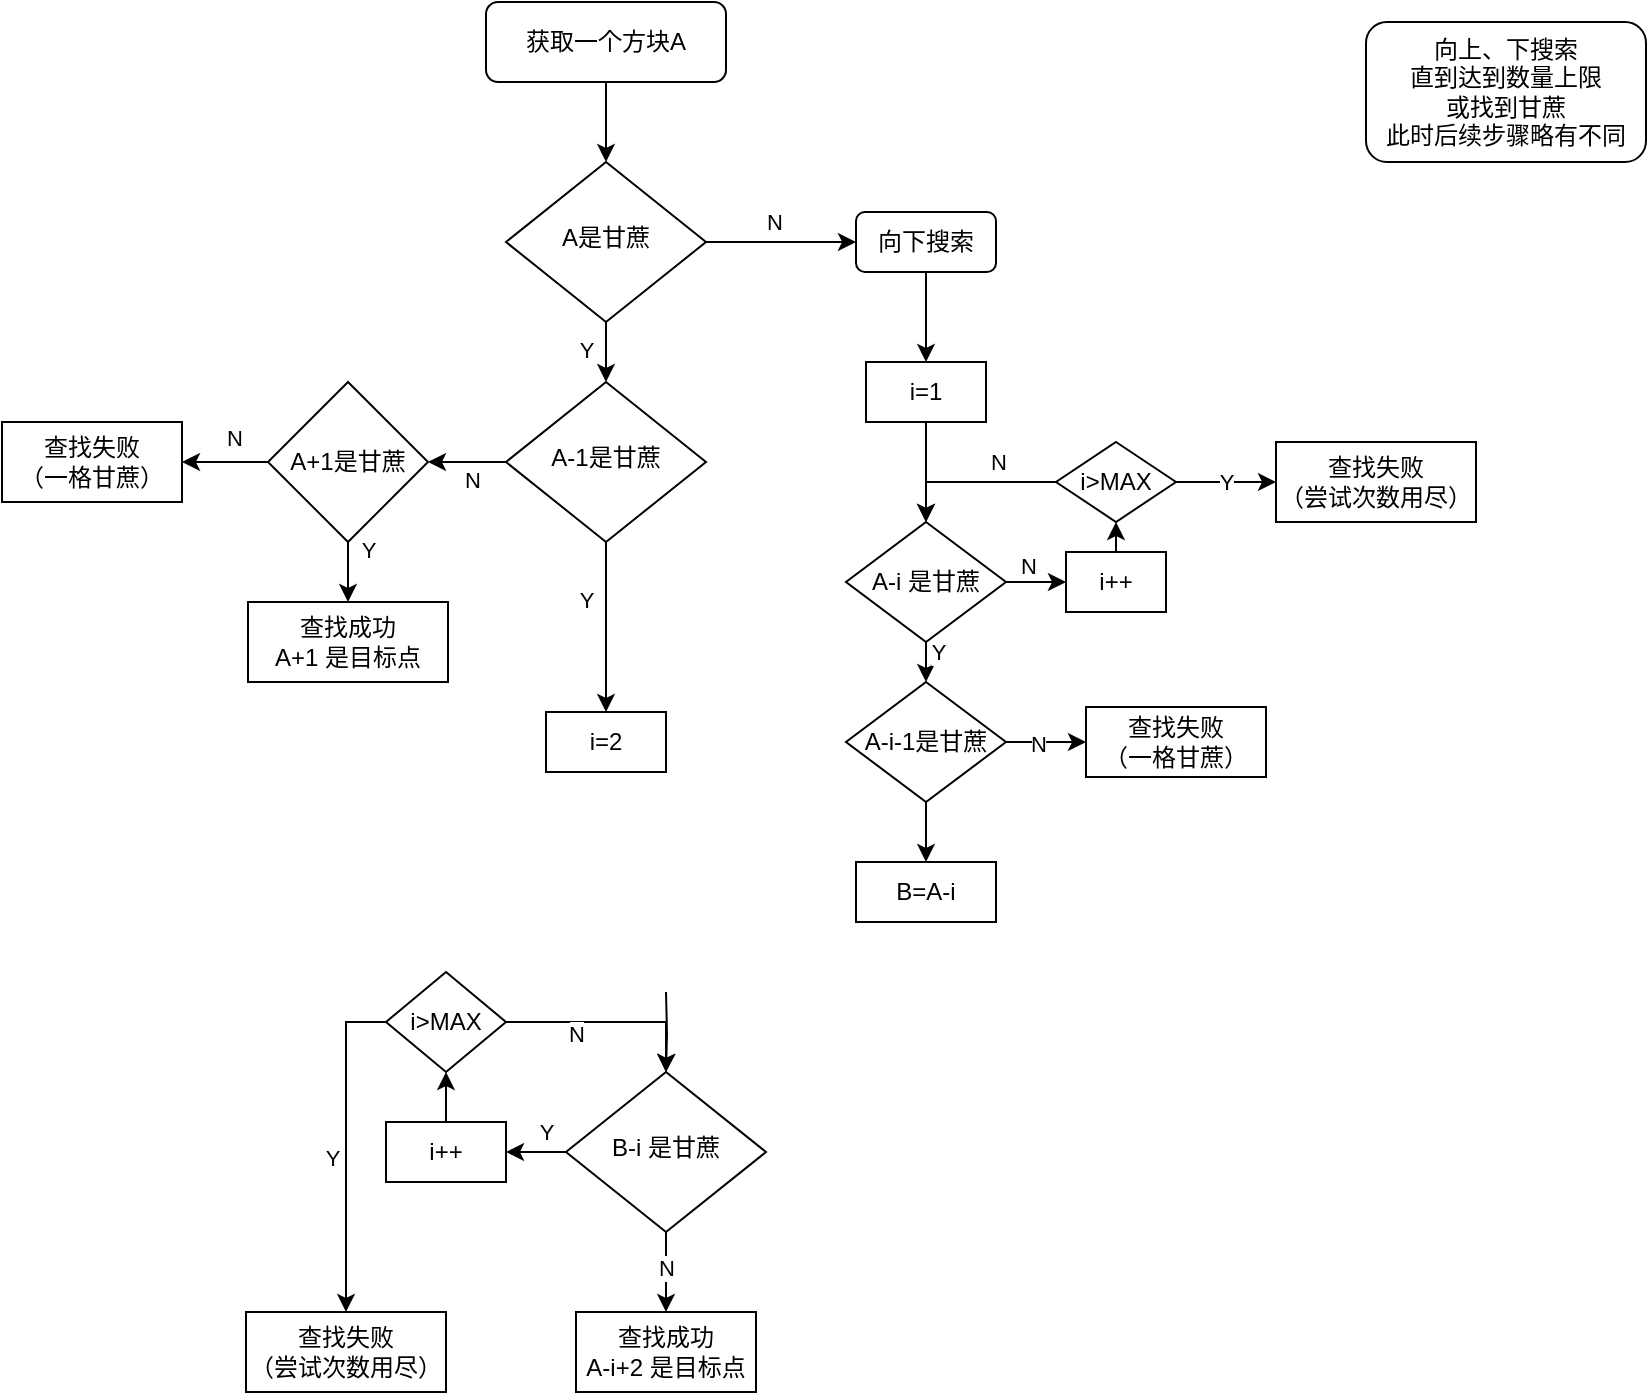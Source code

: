 <mxfile version="23.1.7" type="device">
  <diagram id="C5RBs43oDa-KdzZeNtuy" name="Page-1">
    <mxGraphModel dx="2328" dy="713" grid="1" gridSize="10" guides="1" tooltips="1" connect="1" arrows="1" fold="1" page="1" pageScale="1" pageWidth="827" pageHeight="1169" math="0" shadow="0">
      <root>
        <mxCell id="WIyWlLk6GJQsqaUBKTNV-0" />
        <mxCell id="WIyWlLk6GJQsqaUBKTNV-1" parent="WIyWlLk6GJQsqaUBKTNV-0" />
        <mxCell id="e0dx5jpis1Qvi4Yzzf-h-21" style="edgeStyle=orthogonalEdgeStyle;rounded=0;orthogonalLoop=1;jettySize=auto;html=1;exitX=0.5;exitY=1;exitDx=0;exitDy=0;entryX=0.5;entryY=0;entryDx=0;entryDy=0;" edge="1" parent="WIyWlLk6GJQsqaUBKTNV-1" source="WIyWlLk6GJQsqaUBKTNV-3" target="WIyWlLk6GJQsqaUBKTNV-6">
          <mxGeometry relative="1" as="geometry" />
        </mxCell>
        <mxCell id="WIyWlLk6GJQsqaUBKTNV-3" value="获取一个方块A" style="rounded=1;whiteSpace=wrap;html=1;fontSize=12;glass=0;strokeWidth=1;shadow=0;" parent="WIyWlLk6GJQsqaUBKTNV-1" vertex="1">
          <mxGeometry x="160" y="100" width="120" height="40" as="geometry" />
        </mxCell>
        <mxCell id="e0dx5jpis1Qvi4Yzzf-h-19" style="edgeStyle=orthogonalEdgeStyle;rounded=0;orthogonalLoop=1;jettySize=auto;html=1;exitX=0.5;exitY=1;exitDx=0;exitDy=0;entryX=0.5;entryY=0;entryDx=0;entryDy=0;" edge="1" parent="WIyWlLk6GJQsqaUBKTNV-1" source="WIyWlLk6GJQsqaUBKTNV-6" target="WIyWlLk6GJQsqaUBKTNV-10">
          <mxGeometry relative="1" as="geometry" />
        </mxCell>
        <mxCell id="e0dx5jpis1Qvi4Yzzf-h-20" value="Y" style="edgeLabel;html=1;align=center;verticalAlign=middle;resizable=0;points=[];" vertex="1" connectable="0" parent="e0dx5jpis1Qvi4Yzzf-h-19">
          <mxGeometry x="-0.457" y="3" relative="1" as="geometry">
            <mxPoint x="-13" y="6" as="offset" />
          </mxGeometry>
        </mxCell>
        <mxCell id="e0dx5jpis1Qvi4Yzzf-h-22" style="edgeStyle=orthogonalEdgeStyle;rounded=0;orthogonalLoop=1;jettySize=auto;html=1;exitX=1;exitY=0.5;exitDx=0;exitDy=0;entryX=0;entryY=0.5;entryDx=0;entryDy=0;" edge="1" parent="WIyWlLk6GJQsqaUBKTNV-1" source="WIyWlLk6GJQsqaUBKTNV-6" target="e0dx5jpis1Qvi4Yzzf-h-41">
          <mxGeometry relative="1" as="geometry">
            <mxPoint x="530" y="220" as="targetPoint" />
          </mxGeometry>
        </mxCell>
        <mxCell id="e0dx5jpis1Qvi4Yzzf-h-23" value="N" style="edgeLabel;html=1;align=center;verticalAlign=middle;resizable=0;points=[];" vertex="1" connectable="0" parent="e0dx5jpis1Qvi4Yzzf-h-22">
          <mxGeometry x="-0.106" y="1" relative="1" as="geometry">
            <mxPoint y="-9" as="offset" />
          </mxGeometry>
        </mxCell>
        <mxCell id="WIyWlLk6GJQsqaUBKTNV-6" value="A是甘蔗" style="rhombus;whiteSpace=wrap;html=1;shadow=0;fontFamily=Helvetica;fontSize=12;align=center;strokeWidth=1;spacing=6;spacingTop=-4;" parent="WIyWlLk6GJQsqaUBKTNV-1" vertex="1">
          <mxGeometry x="170" y="180" width="100" height="80" as="geometry" />
        </mxCell>
        <mxCell id="e0dx5jpis1Qvi4Yzzf-h-5" style="edgeStyle=orthogonalEdgeStyle;rounded=0;orthogonalLoop=1;jettySize=auto;html=1;exitX=0;exitY=0.5;exitDx=0;exitDy=0;" edge="1" parent="WIyWlLk6GJQsqaUBKTNV-1" source="WIyWlLk6GJQsqaUBKTNV-10" target="e0dx5jpis1Qvi4Yzzf-h-7">
          <mxGeometry relative="1" as="geometry">
            <mxPoint x="340" y="330" as="targetPoint" />
          </mxGeometry>
        </mxCell>
        <mxCell id="e0dx5jpis1Qvi4Yzzf-h-6" value="N" style="edgeLabel;html=1;align=center;verticalAlign=middle;resizable=0;points=[];" vertex="1" connectable="0" parent="e0dx5jpis1Qvi4Yzzf-h-5">
          <mxGeometry x="-0.174" y="9" relative="1" as="geometry">
            <mxPoint as="offset" />
          </mxGeometry>
        </mxCell>
        <mxCell id="e0dx5jpis1Qvi4Yzzf-h-28" value="Y" style="edgeStyle=orthogonalEdgeStyle;rounded=0;orthogonalLoop=1;jettySize=auto;html=1;exitX=0.5;exitY=1;exitDx=0;exitDy=0;entryX=0.5;entryY=0;entryDx=0;entryDy=0;" edge="1" parent="WIyWlLk6GJQsqaUBKTNV-1" source="WIyWlLk6GJQsqaUBKTNV-10" target="e0dx5jpis1Qvi4Yzzf-h-27">
          <mxGeometry x="-0.333" y="-10" relative="1" as="geometry">
            <mxPoint as="offset" />
          </mxGeometry>
        </mxCell>
        <mxCell id="WIyWlLk6GJQsqaUBKTNV-10" value="A-1是甘蔗" style="rhombus;whiteSpace=wrap;html=1;shadow=0;fontFamily=Helvetica;fontSize=12;align=center;strokeWidth=1;spacing=6;spacingTop=-4;" parent="WIyWlLk6GJQsqaUBKTNV-1" vertex="1">
          <mxGeometry x="170" y="290" width="100" height="80" as="geometry" />
        </mxCell>
        <mxCell id="e0dx5jpis1Qvi4Yzzf-h-2" style="edgeStyle=orthogonalEdgeStyle;rounded=0;orthogonalLoop=1;jettySize=auto;html=1;exitX=0.5;exitY=1;exitDx=0;exitDy=0;" edge="1" parent="WIyWlLk6GJQsqaUBKTNV-1" source="e0dx5jpis1Qvi4Yzzf-h-0" target="e0dx5jpis1Qvi4Yzzf-h-3">
          <mxGeometry relative="1" as="geometry">
            <mxPoint x="360" y="625" as="targetPoint" />
            <mxPoint x="250" y="675" as="sourcePoint" />
          </mxGeometry>
        </mxCell>
        <mxCell id="e0dx5jpis1Qvi4Yzzf-h-4" value="N" style="edgeLabel;html=1;align=center;verticalAlign=middle;resizable=0;points=[];" vertex="1" connectable="0" parent="e0dx5jpis1Qvi4Yzzf-h-2">
          <mxGeometry x="-0.126" y="1" relative="1" as="geometry">
            <mxPoint x="-1" as="offset" />
          </mxGeometry>
        </mxCell>
        <mxCell id="e0dx5jpis1Qvi4Yzzf-h-15" style="edgeStyle=orthogonalEdgeStyle;rounded=0;orthogonalLoop=1;jettySize=auto;html=1;exitX=0;exitY=0.5;exitDx=0;exitDy=0;entryX=1;entryY=0.5;entryDx=0;entryDy=0;" edge="1" parent="WIyWlLk6GJQsqaUBKTNV-1" source="e0dx5jpis1Qvi4Yzzf-h-0" target="e0dx5jpis1Qvi4Yzzf-h-33">
          <mxGeometry relative="1" as="geometry">
            <mxPoint x="150" y="685" as="targetPoint" />
          </mxGeometry>
        </mxCell>
        <mxCell id="e0dx5jpis1Qvi4Yzzf-h-16" value="Y" style="edgeLabel;html=1;align=center;verticalAlign=middle;resizable=0;points=[];" vertex="1" connectable="0" parent="e0dx5jpis1Qvi4Yzzf-h-15">
          <mxGeometry x="-0.337" relative="1" as="geometry">
            <mxPoint y="-10" as="offset" />
          </mxGeometry>
        </mxCell>
        <mxCell id="e0dx5jpis1Qvi4Yzzf-h-0" value="B-i 是甘蔗" style="rhombus;whiteSpace=wrap;html=1;shadow=0;fontFamily=Helvetica;fontSize=12;align=center;strokeWidth=1;spacing=6;spacingTop=-4;" vertex="1" parent="WIyWlLk6GJQsqaUBKTNV-1">
          <mxGeometry x="200" y="635" width="100" height="80" as="geometry" />
        </mxCell>
        <mxCell id="e0dx5jpis1Qvi4Yzzf-h-3" value="查找成功&lt;br&gt;A-i+2 是目标点" style="rounded=0;whiteSpace=wrap;html=1;" vertex="1" parent="WIyWlLk6GJQsqaUBKTNV-1">
          <mxGeometry x="205" y="755" width="90" height="40" as="geometry" />
        </mxCell>
        <mxCell id="e0dx5jpis1Qvi4Yzzf-h-9" style="edgeStyle=orthogonalEdgeStyle;rounded=0;orthogonalLoop=1;jettySize=auto;html=1;exitX=0.5;exitY=1;exitDx=0;exitDy=0;entryX=0.5;entryY=0;entryDx=0;entryDy=0;" edge="1" parent="WIyWlLk6GJQsqaUBKTNV-1" source="e0dx5jpis1Qvi4Yzzf-h-7" target="e0dx5jpis1Qvi4Yzzf-h-24">
          <mxGeometry relative="1" as="geometry" />
        </mxCell>
        <mxCell id="e0dx5jpis1Qvi4Yzzf-h-10" value="Y" style="edgeLabel;html=1;align=center;verticalAlign=middle;resizable=0;points=[];" vertex="1" connectable="0" parent="e0dx5jpis1Qvi4Yzzf-h-9">
          <mxGeometry x="-0.431" relative="1" as="geometry">
            <mxPoint x="10" y="-5" as="offset" />
          </mxGeometry>
        </mxCell>
        <mxCell id="e0dx5jpis1Qvi4Yzzf-h-11" style="edgeStyle=orthogonalEdgeStyle;rounded=0;orthogonalLoop=1;jettySize=auto;html=1;exitX=0;exitY=0.5;exitDx=0;exitDy=0;entryX=1;entryY=0.5;entryDx=0;entryDy=0;" edge="1" parent="WIyWlLk6GJQsqaUBKTNV-1" source="e0dx5jpis1Qvi4Yzzf-h-7" target="e0dx5jpis1Qvi4Yzzf-h-13">
          <mxGeometry relative="1" as="geometry">
            <mxPoint x="201" y="330" as="targetPoint" />
          </mxGeometry>
        </mxCell>
        <mxCell id="e0dx5jpis1Qvi4Yzzf-h-12" value="N" style="edgeLabel;html=1;align=center;verticalAlign=middle;resizable=0;points=[];" vertex="1" connectable="0" parent="e0dx5jpis1Qvi4Yzzf-h-11">
          <mxGeometry x="-0.203" y="-1" relative="1" as="geometry">
            <mxPoint y="-11" as="offset" />
          </mxGeometry>
        </mxCell>
        <mxCell id="e0dx5jpis1Qvi4Yzzf-h-7" value="A+1是甘蔗" style="rhombus;whiteSpace=wrap;html=1;" vertex="1" parent="WIyWlLk6GJQsqaUBKTNV-1">
          <mxGeometry x="51" y="290" width="80" height="80" as="geometry" />
        </mxCell>
        <mxCell id="e0dx5jpis1Qvi4Yzzf-h-13" value="查找失败&lt;br&gt;（一格甘蔗）" style="rounded=0;whiteSpace=wrap;html=1;" vertex="1" parent="WIyWlLk6GJQsqaUBKTNV-1">
          <mxGeometry x="-82" y="310" width="90" height="40" as="geometry" />
        </mxCell>
        <mxCell id="e0dx5jpis1Qvi4Yzzf-h-18" value="向上、下搜索&lt;br&gt;直到达到数量上限&lt;br&gt;或找到甘蔗&lt;br&gt;此时后续步骤略有不同" style="rounded=1;whiteSpace=wrap;html=1;" vertex="1" parent="WIyWlLk6GJQsqaUBKTNV-1">
          <mxGeometry x="600" y="110" width="140" height="70" as="geometry" />
        </mxCell>
        <mxCell id="e0dx5jpis1Qvi4Yzzf-h-24" value="查找成功&lt;br&gt;A+1 是目标点" style="rounded=0;whiteSpace=wrap;html=1;" vertex="1" parent="WIyWlLk6GJQsqaUBKTNV-1">
          <mxGeometry x="41" y="400" width="100" height="40" as="geometry" />
        </mxCell>
        <mxCell id="e0dx5jpis1Qvi4Yzzf-h-31" style="edgeStyle=orthogonalEdgeStyle;rounded=0;orthogonalLoop=1;jettySize=auto;html=1;exitX=0.5;exitY=1;exitDx=0;exitDy=0;entryX=0.5;entryY=0;entryDx=0;entryDy=0;" edge="1" parent="WIyWlLk6GJQsqaUBKTNV-1" target="e0dx5jpis1Qvi4Yzzf-h-0">
          <mxGeometry relative="1" as="geometry">
            <mxPoint x="250" y="595" as="sourcePoint" />
          </mxGeometry>
        </mxCell>
        <mxCell id="e0dx5jpis1Qvi4Yzzf-h-27" value="i=2" style="rounded=0;whiteSpace=wrap;html=1;" vertex="1" parent="WIyWlLk6GJQsqaUBKTNV-1">
          <mxGeometry x="190" y="455" width="60" height="30" as="geometry" />
        </mxCell>
        <mxCell id="e0dx5jpis1Qvi4Yzzf-h-35" style="edgeStyle=orthogonalEdgeStyle;rounded=0;orthogonalLoop=1;jettySize=auto;html=1;exitX=0.5;exitY=0;exitDx=0;exitDy=0;entryX=0.5;entryY=1;entryDx=0;entryDy=0;" edge="1" parent="WIyWlLk6GJQsqaUBKTNV-1" source="e0dx5jpis1Qvi4Yzzf-h-33" target="e0dx5jpis1Qvi4Yzzf-h-42">
          <mxGeometry relative="1" as="geometry" />
        </mxCell>
        <mxCell id="e0dx5jpis1Qvi4Yzzf-h-33" value="i++" style="rounded=0;whiteSpace=wrap;html=1;" vertex="1" parent="WIyWlLk6GJQsqaUBKTNV-1">
          <mxGeometry x="110" y="660" width="60" height="30" as="geometry" />
        </mxCell>
        <mxCell id="e0dx5jpis1Qvi4Yzzf-h-49" style="edgeStyle=orthogonalEdgeStyle;rounded=0;orthogonalLoop=1;jettySize=auto;html=1;exitX=0.5;exitY=1;exitDx=0;exitDy=0;entryX=0.5;entryY=0;entryDx=0;entryDy=0;" edge="1" parent="WIyWlLk6GJQsqaUBKTNV-1" source="e0dx5jpis1Qvi4Yzzf-h-36" target="e0dx5jpis1Qvi4Yzzf-h-50">
          <mxGeometry relative="1" as="geometry">
            <mxPoint x="380" y="355" as="targetPoint" />
          </mxGeometry>
        </mxCell>
        <mxCell id="e0dx5jpis1Qvi4Yzzf-h-36" value="i=1" style="whiteSpace=wrap;html=1;" vertex="1" parent="WIyWlLk6GJQsqaUBKTNV-1">
          <mxGeometry x="350" y="280" width="60" height="30" as="geometry" />
        </mxCell>
        <mxCell id="e0dx5jpis1Qvi4Yzzf-h-48" style="edgeStyle=orthogonalEdgeStyle;rounded=0;orthogonalLoop=1;jettySize=auto;html=1;exitX=0.5;exitY=1;exitDx=0;exitDy=0;entryX=0.5;entryY=0;entryDx=0;entryDy=0;" edge="1" parent="WIyWlLk6GJQsqaUBKTNV-1" source="e0dx5jpis1Qvi4Yzzf-h-41" target="e0dx5jpis1Qvi4Yzzf-h-36">
          <mxGeometry relative="1" as="geometry" />
        </mxCell>
        <mxCell id="e0dx5jpis1Qvi4Yzzf-h-41" value="向下搜索" style="rounded=1;whiteSpace=wrap;html=1;" vertex="1" parent="WIyWlLk6GJQsqaUBKTNV-1">
          <mxGeometry x="345" y="205" width="70" height="30" as="geometry" />
        </mxCell>
        <mxCell id="e0dx5jpis1Qvi4Yzzf-h-43" style="edgeStyle=orthogonalEdgeStyle;rounded=0;orthogonalLoop=1;jettySize=auto;html=1;exitX=1;exitY=0.5;exitDx=0;exitDy=0;entryX=0.5;entryY=0;entryDx=0;entryDy=0;" edge="1" parent="WIyWlLk6GJQsqaUBKTNV-1" source="e0dx5jpis1Qvi4Yzzf-h-42" target="e0dx5jpis1Qvi4Yzzf-h-0">
          <mxGeometry relative="1" as="geometry" />
        </mxCell>
        <mxCell id="e0dx5jpis1Qvi4Yzzf-h-44" value="N" style="edgeLabel;html=1;align=center;verticalAlign=middle;resizable=0;points=[];" vertex="1" connectable="0" parent="e0dx5jpis1Qvi4Yzzf-h-43">
          <mxGeometry x="-0.341" y="-4" relative="1" as="geometry">
            <mxPoint y="2" as="offset" />
          </mxGeometry>
        </mxCell>
        <mxCell id="e0dx5jpis1Qvi4Yzzf-h-45" style="edgeStyle=orthogonalEdgeStyle;rounded=0;orthogonalLoop=1;jettySize=auto;html=1;exitX=0;exitY=0.5;exitDx=0;exitDy=0;entryX=0.5;entryY=0;entryDx=0;entryDy=0;" edge="1" parent="WIyWlLk6GJQsqaUBKTNV-1" source="e0dx5jpis1Qvi4Yzzf-h-42" target="e0dx5jpis1Qvi4Yzzf-h-46">
          <mxGeometry relative="1" as="geometry">
            <mxPoint x="80" y="765" as="targetPoint" />
          </mxGeometry>
        </mxCell>
        <mxCell id="e0dx5jpis1Qvi4Yzzf-h-47" value="Y" style="edgeLabel;html=1;align=center;verticalAlign=middle;resizable=0;points=[];" vertex="1" connectable="0" parent="e0dx5jpis1Qvi4Yzzf-h-45">
          <mxGeometry x="-0.004" y="-3" relative="1" as="geometry">
            <mxPoint x="-4" y="6" as="offset" />
          </mxGeometry>
        </mxCell>
        <mxCell id="e0dx5jpis1Qvi4Yzzf-h-42" value="i&amp;gt;MAX" style="rhombus;whiteSpace=wrap;html=1;" vertex="1" parent="WIyWlLk6GJQsqaUBKTNV-1">
          <mxGeometry x="110" y="585" width="60" height="50" as="geometry" />
        </mxCell>
        <mxCell id="e0dx5jpis1Qvi4Yzzf-h-46" value="查找失败&lt;br style=&quot;border-color: var(--border-color);&quot;&gt;（尝试次数用尽）" style="rounded=0;whiteSpace=wrap;html=1;" vertex="1" parent="WIyWlLk6GJQsqaUBKTNV-1">
          <mxGeometry x="40" y="755" width="100" height="40" as="geometry" />
        </mxCell>
        <mxCell id="e0dx5jpis1Qvi4Yzzf-h-51" style="edgeStyle=orthogonalEdgeStyle;rounded=0;orthogonalLoop=1;jettySize=auto;html=1;exitX=0.5;exitY=1;exitDx=0;exitDy=0;entryX=0.5;entryY=0;entryDx=0;entryDy=0;" edge="1" parent="WIyWlLk6GJQsqaUBKTNV-1" target="e0dx5jpis1Qvi4Yzzf-h-65">
          <mxGeometry relative="1" as="geometry">
            <mxPoint x="380" y="445" as="targetPoint" />
            <mxPoint x="380" y="415" as="sourcePoint" />
          </mxGeometry>
        </mxCell>
        <mxCell id="e0dx5jpis1Qvi4Yzzf-h-52" value="Y" style="edgeLabel;html=1;align=center;verticalAlign=middle;resizable=0;points=[];" vertex="1" connectable="0" parent="e0dx5jpis1Qvi4Yzzf-h-51">
          <mxGeometry x="-0.109" y="-1" relative="1" as="geometry">
            <mxPoint x="7" y="-1" as="offset" />
          </mxGeometry>
        </mxCell>
        <mxCell id="e0dx5jpis1Qvi4Yzzf-h-53" style="edgeStyle=orthogonalEdgeStyle;rounded=0;orthogonalLoop=1;jettySize=auto;html=1;exitX=1;exitY=0.5;exitDx=0;exitDy=0;entryX=0;entryY=0.5;entryDx=0;entryDy=0;" edge="1" parent="WIyWlLk6GJQsqaUBKTNV-1" source="e0dx5jpis1Qvi4Yzzf-h-50" target="e0dx5jpis1Qvi4Yzzf-h-54">
          <mxGeometry relative="1" as="geometry">
            <mxPoint x="460" y="385" as="targetPoint" />
            <mxPoint x="420" y="385" as="sourcePoint" />
          </mxGeometry>
        </mxCell>
        <mxCell id="e0dx5jpis1Qvi4Yzzf-h-56" value="N" style="edgeLabel;html=1;align=center;verticalAlign=middle;resizable=0;points=[];" vertex="1" connectable="0" parent="e0dx5jpis1Qvi4Yzzf-h-53">
          <mxGeometry x="-0.184" y="3" relative="1" as="geometry">
            <mxPoint x="-1" y="-5" as="offset" />
          </mxGeometry>
        </mxCell>
        <mxCell id="e0dx5jpis1Qvi4Yzzf-h-50" value="A-i 是甘蔗" style="rhombus;whiteSpace=wrap;html=1;" vertex="1" parent="WIyWlLk6GJQsqaUBKTNV-1">
          <mxGeometry x="340" y="360" width="80" height="60" as="geometry" />
        </mxCell>
        <mxCell id="e0dx5jpis1Qvi4Yzzf-h-58" style="edgeStyle=orthogonalEdgeStyle;rounded=0;orthogonalLoop=1;jettySize=auto;html=1;exitX=0.5;exitY=0;exitDx=0;exitDy=0;entryX=0.5;entryY=1;entryDx=0;entryDy=0;" edge="1" parent="WIyWlLk6GJQsqaUBKTNV-1" source="e0dx5jpis1Qvi4Yzzf-h-54" target="e0dx5jpis1Qvi4Yzzf-h-57">
          <mxGeometry relative="1" as="geometry" />
        </mxCell>
        <mxCell id="e0dx5jpis1Qvi4Yzzf-h-54" value="i++" style="rounded=0;whiteSpace=wrap;html=1;" vertex="1" parent="WIyWlLk6GJQsqaUBKTNV-1">
          <mxGeometry x="450" y="375" width="50" height="30" as="geometry" />
        </mxCell>
        <mxCell id="e0dx5jpis1Qvi4Yzzf-h-59" style="edgeStyle=orthogonalEdgeStyle;rounded=0;orthogonalLoop=1;jettySize=auto;html=1;exitX=0;exitY=0.5;exitDx=0;exitDy=0;entryX=0.5;entryY=0;entryDx=0;entryDy=0;" edge="1" parent="WIyWlLk6GJQsqaUBKTNV-1" source="e0dx5jpis1Qvi4Yzzf-h-57" target="e0dx5jpis1Qvi4Yzzf-h-50">
          <mxGeometry relative="1" as="geometry">
            <mxPoint x="380" y="355" as="targetPoint" />
            <Array as="points" />
          </mxGeometry>
        </mxCell>
        <mxCell id="e0dx5jpis1Qvi4Yzzf-h-60" value="N" style="edgeLabel;html=1;align=center;verticalAlign=middle;resizable=0;points=[];" vertex="1" connectable="0" parent="e0dx5jpis1Qvi4Yzzf-h-59">
          <mxGeometry x="-0.176" y="-1" relative="1" as="geometry">
            <mxPoint x="6" y="-9" as="offset" />
          </mxGeometry>
        </mxCell>
        <mxCell id="e0dx5jpis1Qvi4Yzzf-h-61" value="Y" style="edgeStyle=orthogonalEdgeStyle;rounded=0;orthogonalLoop=1;jettySize=auto;html=1;exitX=1;exitY=0.5;exitDx=0;exitDy=0;entryX=0;entryY=0.5;entryDx=0;entryDy=0;" edge="1" parent="WIyWlLk6GJQsqaUBKTNV-1" source="e0dx5jpis1Qvi4Yzzf-h-57" target="e0dx5jpis1Qvi4Yzzf-h-62">
          <mxGeometry relative="1" as="geometry">
            <mxPoint x="575" y="330" as="targetPoint" />
          </mxGeometry>
        </mxCell>
        <mxCell id="e0dx5jpis1Qvi4Yzzf-h-57" value="i&amp;gt;MAX" style="rhombus;whiteSpace=wrap;html=1;" vertex="1" parent="WIyWlLk6GJQsqaUBKTNV-1">
          <mxGeometry x="445" y="320" width="60" height="40" as="geometry" />
        </mxCell>
        <mxCell id="e0dx5jpis1Qvi4Yzzf-h-62" value="查找失败&lt;br&gt;（尝试次数用尽）" style="rounded=0;whiteSpace=wrap;html=1;" vertex="1" parent="WIyWlLk6GJQsqaUBKTNV-1">
          <mxGeometry x="555" y="320" width="100" height="40" as="geometry" />
        </mxCell>
        <mxCell id="e0dx5jpis1Qvi4Yzzf-h-64" value="B=A-i" style="rounded=0;whiteSpace=wrap;html=1;" vertex="1" parent="WIyWlLk6GJQsqaUBKTNV-1">
          <mxGeometry x="345" y="530" width="70" height="30" as="geometry" />
        </mxCell>
        <mxCell id="e0dx5jpis1Qvi4Yzzf-h-67" style="edgeStyle=orthogonalEdgeStyle;rounded=0;orthogonalLoop=1;jettySize=auto;html=1;exitX=1;exitY=0.5;exitDx=0;exitDy=0;" edge="1" parent="WIyWlLk6GJQsqaUBKTNV-1" source="e0dx5jpis1Qvi4Yzzf-h-65" target="e0dx5jpis1Qvi4Yzzf-h-69">
          <mxGeometry relative="1" as="geometry">
            <mxPoint x="510" y="545" as="targetPoint" />
            <mxPoint x="425" y="550" as="sourcePoint" />
          </mxGeometry>
        </mxCell>
        <mxCell id="e0dx5jpis1Qvi4Yzzf-h-68" value="N" style="edgeLabel;html=1;align=center;verticalAlign=middle;resizable=0;points=[];" vertex="1" connectable="0" parent="e0dx5jpis1Qvi4Yzzf-h-67">
          <mxGeometry x="-0.188" y="-1" relative="1" as="geometry">
            <mxPoint as="offset" />
          </mxGeometry>
        </mxCell>
        <mxCell id="e0dx5jpis1Qvi4Yzzf-h-72" style="edgeStyle=orthogonalEdgeStyle;rounded=0;orthogonalLoop=1;jettySize=auto;html=1;exitX=0.5;exitY=1;exitDx=0;exitDy=0;entryX=0.5;entryY=0;entryDx=0;entryDy=0;" edge="1" parent="WIyWlLk6GJQsqaUBKTNV-1" source="e0dx5jpis1Qvi4Yzzf-h-65" target="e0dx5jpis1Qvi4Yzzf-h-64">
          <mxGeometry relative="1" as="geometry" />
        </mxCell>
        <mxCell id="e0dx5jpis1Qvi4Yzzf-h-65" value="A-i-1是甘蔗" style="rhombus;whiteSpace=wrap;html=1;" vertex="1" parent="WIyWlLk6GJQsqaUBKTNV-1">
          <mxGeometry x="340" y="440" width="80" height="60" as="geometry" />
        </mxCell>
        <mxCell id="e0dx5jpis1Qvi4Yzzf-h-69" value="查找失败&lt;br&gt;（一格甘蔗）" style="rounded=0;whiteSpace=wrap;html=1;" vertex="1" parent="WIyWlLk6GJQsqaUBKTNV-1">
          <mxGeometry x="460" y="452.5" width="90" height="35" as="geometry" />
        </mxCell>
      </root>
    </mxGraphModel>
  </diagram>
</mxfile>
